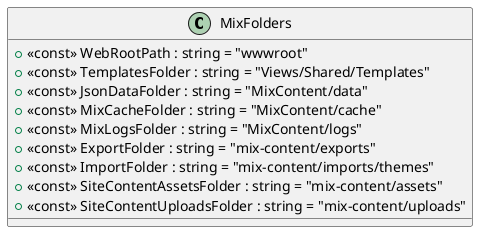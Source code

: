 @startuml
class MixFolders {
    + <<const>> WebRootPath : string = "wwwroot"
    + <<const>> TemplatesFolder : string = "Views/Shared/Templates"
    + <<const>> JsonDataFolder : string = "MixContent/data"
    + <<const>> MixCacheFolder : string = "MixContent/cache"
    + <<const>> MixLogsFolder : string = "MixContent/logs"
    + <<const>> ExportFolder : string = "mix-content/exports"
    + <<const>> ImportFolder : string = "mix-content/imports/themes"
    + <<const>> SiteContentAssetsFolder : string = "mix-content/assets"
    + <<const>> SiteContentUploadsFolder : string = "mix-content/uploads"
}
@enduml
